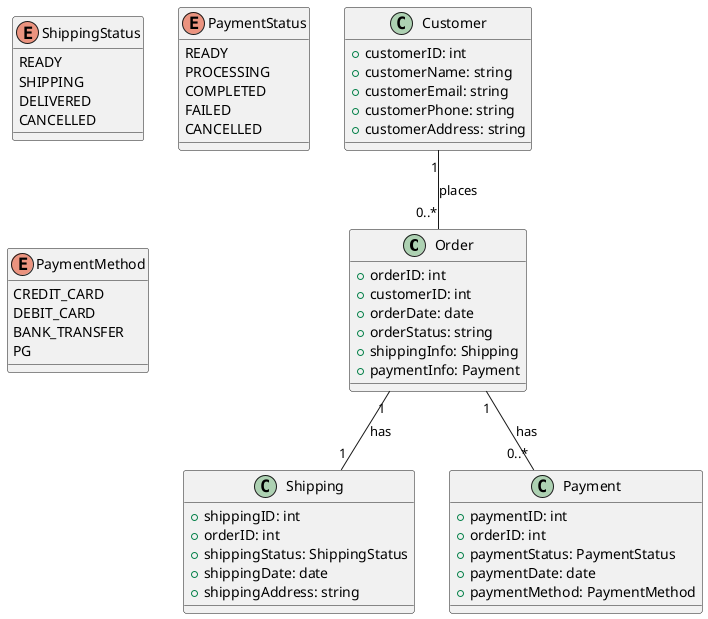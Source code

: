 @startuml class_diagram

class Order {
    + orderID: int
    + customerID: int
    + orderDate: date
    + orderStatus: string
    + shippingInfo: Shipping
    + paymentInfo: Payment
}

class Customer {
    + customerID: int
    + customerName: string
    + customerEmail: string
    + customerPhone: string
    + customerAddress: string
}

class Shipping {
    + shippingID: int
    + orderID: int
    + shippingStatus: ShippingStatus
    + shippingDate: date
    + shippingAddress: string
}

class Payment {
    + paymentID: int
    + orderID: int
    + paymentStatus: PaymentStatus
    + paymentDate: date
    + paymentMethod: PaymentMethod
}

enum ShippingStatus {
    READY
    SHIPPING
    DELIVERED
    CANCELLED
}

enum PaymentStatus {
    READY
    PROCESSING
    COMPLETED
    FAILED
    CANCELLED
}

enum PaymentMethod {
    CREDIT_CARD
    DEBIT_CARD
    BANK_TRANSFER
    PG
}

Customer "1" -- "0..*" Order : places
Order "1" -- "0..*" Payment : has
Order "1" -- "1" Shipping : has

@enduml
